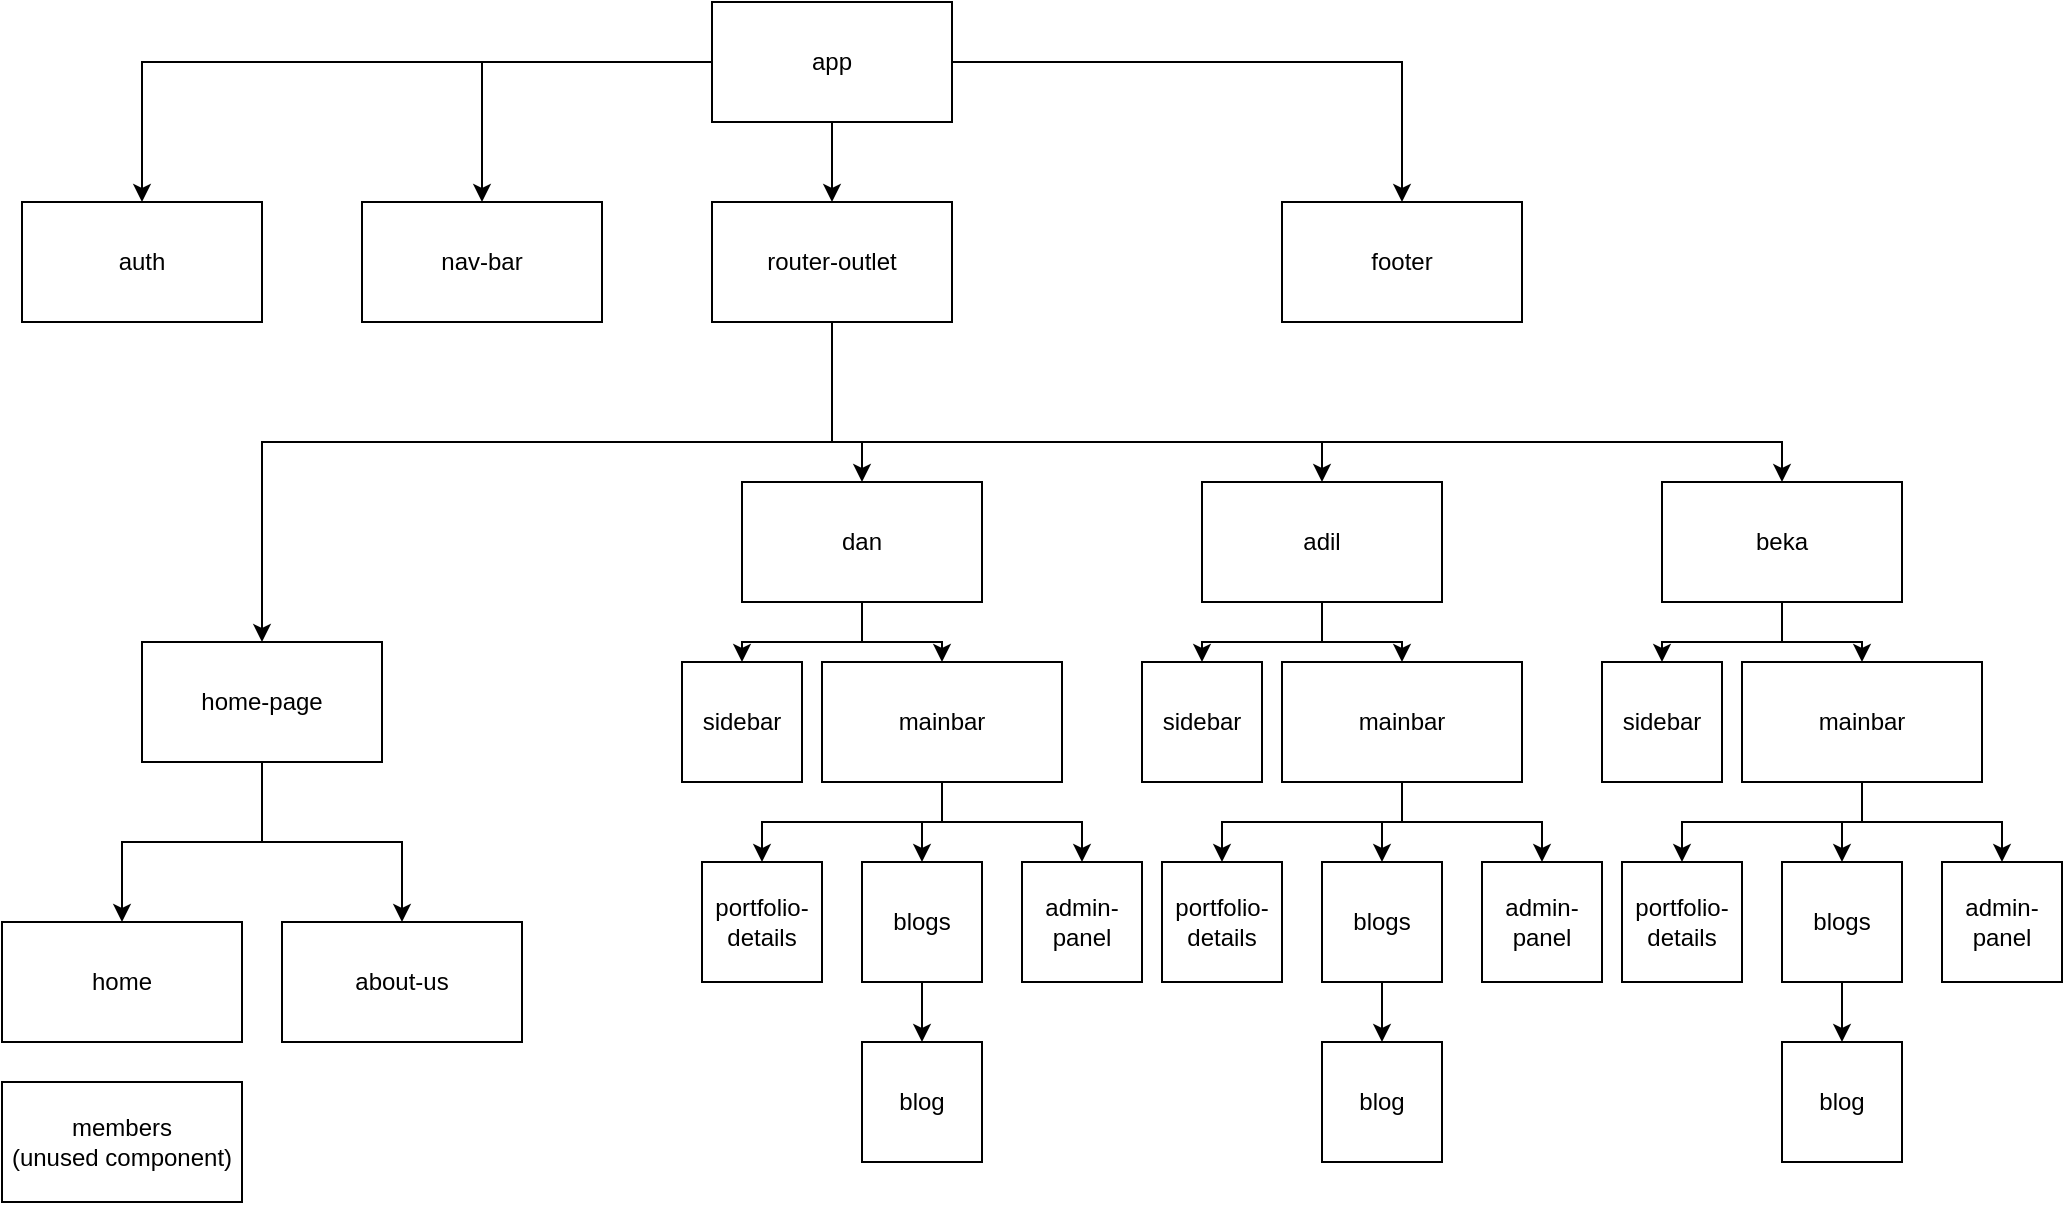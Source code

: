 <mxfile version="16.5.1" type="device"><diagram id="EfT9GqkVm6wfNqUkugvj" name="Page-1"><mxGraphModel dx="1146" dy="591" grid="1" gridSize="10" guides="1" tooltips="1" connect="1" arrows="1" fold="1" page="1" pageScale="1" pageWidth="850" pageHeight="1100" math="0" shadow="0"><root><mxCell id="0"/><mxCell id="1" parent="0"/><mxCell id="T0rYObt43s-LljKVlRNY-5" style="edgeStyle=orthogonalEdgeStyle;rounded=0;orthogonalLoop=1;jettySize=auto;html=1;entryX=0.5;entryY=0;entryDx=0;entryDy=0;" edge="1" parent="1" source="T0rYObt43s-LljKVlRNY-1" target="T0rYObt43s-LljKVlRNY-3"><mxGeometry relative="1" as="geometry"/></mxCell><mxCell id="T0rYObt43s-LljKVlRNY-6" style="edgeStyle=orthogonalEdgeStyle;rounded=0;orthogonalLoop=1;jettySize=auto;html=1;" edge="1" parent="1" source="T0rYObt43s-LljKVlRNY-1" target="T0rYObt43s-LljKVlRNY-2"><mxGeometry relative="1" as="geometry"/></mxCell><mxCell id="T0rYObt43s-LljKVlRNY-7" style="edgeStyle=orthogonalEdgeStyle;rounded=0;orthogonalLoop=1;jettySize=auto;html=1;entryX=0.5;entryY=0;entryDx=0;entryDy=0;" edge="1" parent="1" source="T0rYObt43s-LljKVlRNY-1" target="T0rYObt43s-LljKVlRNY-4"><mxGeometry relative="1" as="geometry"/></mxCell><mxCell id="T0rYObt43s-LljKVlRNY-25" style="edgeStyle=orthogonalEdgeStyle;rounded=0;orthogonalLoop=1;jettySize=auto;html=1;entryX=0.5;entryY=0;entryDx=0;entryDy=0;" edge="1" parent="1" source="T0rYObt43s-LljKVlRNY-1" target="T0rYObt43s-LljKVlRNY-24"><mxGeometry relative="1" as="geometry"/></mxCell><mxCell id="T0rYObt43s-LljKVlRNY-1" value="app" style="rounded=0;whiteSpace=wrap;html=1;" vertex="1" parent="1"><mxGeometry x="365" y="20" width="120" height="60" as="geometry"/></mxCell><mxCell id="T0rYObt43s-LljKVlRNY-2" value="nav-bar" style="rounded=0;whiteSpace=wrap;html=1;" vertex="1" parent="1"><mxGeometry x="190" y="120" width="120" height="60" as="geometry"/></mxCell><mxCell id="T0rYObt43s-LljKVlRNY-15" style="edgeStyle=orthogonalEdgeStyle;rounded=0;orthogonalLoop=1;jettySize=auto;html=1;" edge="1" parent="1" source="T0rYObt43s-LljKVlRNY-3" target="T0rYObt43s-LljKVlRNY-8"><mxGeometry relative="1" as="geometry"><Array as="points"><mxPoint x="425" y="240"/><mxPoint x="140" y="240"/></Array></mxGeometry></mxCell><mxCell id="T0rYObt43s-LljKVlRNY-56" style="edgeStyle=orthogonalEdgeStyle;rounded=0;orthogonalLoop=1;jettySize=auto;html=1;" edge="1" parent="1" source="T0rYObt43s-LljKVlRNY-3" target="T0rYObt43s-LljKVlRNY-53"><mxGeometry relative="1" as="geometry"><Array as="points"><mxPoint x="425" y="240"/><mxPoint x="440" y="240"/></Array></mxGeometry></mxCell><mxCell id="T0rYObt43s-LljKVlRNY-57" style="edgeStyle=orthogonalEdgeStyle;rounded=0;orthogonalLoop=1;jettySize=auto;html=1;entryX=0.5;entryY=0;entryDx=0;entryDy=0;" edge="1" parent="1" source="T0rYObt43s-LljKVlRNY-3" target="T0rYObt43s-LljKVlRNY-54"><mxGeometry relative="1" as="geometry"><Array as="points"><mxPoint x="425" y="240"/><mxPoint x="670" y="240"/></Array></mxGeometry></mxCell><mxCell id="T0rYObt43s-LljKVlRNY-58" style="edgeStyle=orthogonalEdgeStyle;rounded=0;orthogonalLoop=1;jettySize=auto;html=1;" edge="1" parent="1" source="T0rYObt43s-LljKVlRNY-3" target="T0rYObt43s-LljKVlRNY-55"><mxGeometry relative="1" as="geometry"><Array as="points"><mxPoint x="425" y="240"/><mxPoint x="900" y="240"/></Array></mxGeometry></mxCell><mxCell id="T0rYObt43s-LljKVlRNY-3" value="router-outlet" style="rounded=0;whiteSpace=wrap;html=1;" vertex="1" parent="1"><mxGeometry x="365" y="120" width="120" height="60" as="geometry"/></mxCell><mxCell id="T0rYObt43s-LljKVlRNY-4" value="footer" style="rounded=0;whiteSpace=wrap;html=1;" vertex="1" parent="1"><mxGeometry x="650" y="120" width="120" height="60" as="geometry"/></mxCell><mxCell id="T0rYObt43s-LljKVlRNY-21" style="edgeStyle=orthogonalEdgeStyle;rounded=0;orthogonalLoop=1;jettySize=auto;html=1;entryX=0.5;entryY=0;entryDx=0;entryDy=0;" edge="1" parent="1" source="T0rYObt43s-LljKVlRNY-8" target="T0rYObt43s-LljKVlRNY-19"><mxGeometry relative="1" as="geometry"/></mxCell><mxCell id="T0rYObt43s-LljKVlRNY-23" style="edgeStyle=orthogonalEdgeStyle;rounded=0;orthogonalLoop=1;jettySize=auto;html=1;entryX=0.5;entryY=0;entryDx=0;entryDy=0;" edge="1" parent="1" source="T0rYObt43s-LljKVlRNY-8" target="T0rYObt43s-LljKVlRNY-20"><mxGeometry relative="1" as="geometry"/></mxCell><mxCell id="T0rYObt43s-LljKVlRNY-8" value="home-page" style="rounded=0;whiteSpace=wrap;html=1;" vertex="1" parent="1"><mxGeometry x="80" y="340" width="120" height="60" as="geometry"/></mxCell><mxCell id="T0rYObt43s-LljKVlRNY-35" style="edgeStyle=orthogonalEdgeStyle;rounded=0;orthogonalLoop=1;jettySize=auto;html=1;entryX=0.5;entryY=0;entryDx=0;entryDy=0;" edge="1" parent="1" source="T0rYObt43s-LljKVlRNY-9" target="T0rYObt43s-LljKVlRNY-27"><mxGeometry relative="1" as="geometry"/></mxCell><mxCell id="T0rYObt43s-LljKVlRNY-36" style="edgeStyle=orthogonalEdgeStyle;rounded=0;orthogonalLoop=1;jettySize=auto;html=1;entryX=0.5;entryY=0;entryDx=0;entryDy=0;" edge="1" parent="1" source="T0rYObt43s-LljKVlRNY-9" target="T0rYObt43s-LljKVlRNY-26"><mxGeometry relative="1" as="geometry"/></mxCell><mxCell id="T0rYObt43s-LljKVlRNY-37" style="edgeStyle=orthogonalEdgeStyle;rounded=0;orthogonalLoop=1;jettySize=auto;html=1;entryX=0.5;entryY=0;entryDx=0;entryDy=0;" edge="1" parent="1" source="T0rYObt43s-LljKVlRNY-9" target="T0rYObt43s-LljKVlRNY-28"><mxGeometry relative="1" as="geometry"/></mxCell><mxCell id="T0rYObt43s-LljKVlRNY-9" value="mainbar" style="rounded=0;whiteSpace=wrap;html=1;" vertex="1" parent="1"><mxGeometry x="420" y="350" width="120" height="60" as="geometry"/></mxCell><mxCell id="T0rYObt43s-LljKVlRNY-38" style="edgeStyle=orthogonalEdgeStyle;rounded=0;orthogonalLoop=1;jettySize=auto;html=1;" edge="1" parent="1" source="T0rYObt43s-LljKVlRNY-10" target="T0rYObt43s-LljKVlRNY-29"><mxGeometry relative="1" as="geometry"/></mxCell><mxCell id="T0rYObt43s-LljKVlRNY-39" style="edgeStyle=orthogonalEdgeStyle;rounded=0;orthogonalLoop=1;jettySize=auto;html=1;" edge="1" parent="1" source="T0rYObt43s-LljKVlRNY-10" target="T0rYObt43s-LljKVlRNY-30"><mxGeometry relative="1" as="geometry"/></mxCell><mxCell id="T0rYObt43s-LljKVlRNY-40" style="edgeStyle=orthogonalEdgeStyle;rounded=0;orthogonalLoop=1;jettySize=auto;html=1;entryX=0.5;entryY=0;entryDx=0;entryDy=0;" edge="1" parent="1" source="T0rYObt43s-LljKVlRNY-10" target="T0rYObt43s-LljKVlRNY-31"><mxGeometry relative="1" as="geometry"/></mxCell><mxCell id="T0rYObt43s-LljKVlRNY-10" value="mainbar" style="rounded=0;whiteSpace=wrap;html=1;" vertex="1" parent="1"><mxGeometry x="650" y="350" width="120" height="60" as="geometry"/></mxCell><mxCell id="T0rYObt43s-LljKVlRNY-41" style="edgeStyle=orthogonalEdgeStyle;rounded=0;orthogonalLoop=1;jettySize=auto;html=1;" edge="1" parent="1" source="T0rYObt43s-LljKVlRNY-11" target="T0rYObt43s-LljKVlRNY-32"><mxGeometry relative="1" as="geometry"/></mxCell><mxCell id="T0rYObt43s-LljKVlRNY-42" style="edgeStyle=orthogonalEdgeStyle;rounded=0;orthogonalLoop=1;jettySize=auto;html=1;entryX=0.5;entryY=0;entryDx=0;entryDy=0;" edge="1" parent="1" source="T0rYObt43s-LljKVlRNY-11" target="T0rYObt43s-LljKVlRNY-33"><mxGeometry relative="1" as="geometry"/></mxCell><mxCell id="T0rYObt43s-LljKVlRNY-43" style="edgeStyle=orthogonalEdgeStyle;rounded=0;orthogonalLoop=1;jettySize=auto;html=1;entryX=0.5;entryY=0;entryDx=0;entryDy=0;" edge="1" parent="1" source="T0rYObt43s-LljKVlRNY-11" target="T0rYObt43s-LljKVlRNY-34"><mxGeometry relative="1" as="geometry"/></mxCell><mxCell id="T0rYObt43s-LljKVlRNY-11" value="mainbar" style="rounded=0;whiteSpace=wrap;html=1;" vertex="1" parent="1"><mxGeometry x="880" y="350" width="120" height="60" as="geometry"/></mxCell><mxCell id="T0rYObt43s-LljKVlRNY-19" value="home" style="rounded=0;whiteSpace=wrap;html=1;" vertex="1" parent="1"><mxGeometry x="10" y="480" width="120" height="60" as="geometry"/></mxCell><mxCell id="T0rYObt43s-LljKVlRNY-20" value="about-us" style="rounded=0;whiteSpace=wrap;html=1;" vertex="1" parent="1"><mxGeometry x="150" y="480" width="120" height="60" as="geometry"/></mxCell><mxCell id="T0rYObt43s-LljKVlRNY-24" value="auth" style="rounded=0;whiteSpace=wrap;html=1;" vertex="1" parent="1"><mxGeometry x="20" y="120" width="120" height="60" as="geometry"/></mxCell><mxCell id="T0rYObt43s-LljKVlRNY-26" value="portfolio-details" style="rounded=0;whiteSpace=wrap;html=1;" vertex="1" parent="1"><mxGeometry x="360" y="450" width="60" height="60" as="geometry"/></mxCell><mxCell id="T0rYObt43s-LljKVlRNY-45" style="edgeStyle=orthogonalEdgeStyle;rounded=0;orthogonalLoop=1;jettySize=auto;html=1;entryX=0.5;entryY=0;entryDx=0;entryDy=0;" edge="1" parent="1" source="T0rYObt43s-LljKVlRNY-27" target="T0rYObt43s-LljKVlRNY-44"><mxGeometry relative="1" as="geometry"/></mxCell><mxCell id="T0rYObt43s-LljKVlRNY-27" value="blogs" style="rounded=0;whiteSpace=wrap;html=1;" vertex="1" parent="1"><mxGeometry x="440" y="450" width="60" height="60" as="geometry"/></mxCell><mxCell id="T0rYObt43s-LljKVlRNY-28" value="admin-panel" style="rounded=0;whiteSpace=wrap;html=1;" vertex="1" parent="1"><mxGeometry x="520" y="450" width="60" height="60" as="geometry"/></mxCell><mxCell id="T0rYObt43s-LljKVlRNY-29" value="&lt;span&gt;portfolio-details&lt;/span&gt;" style="rounded=0;whiteSpace=wrap;html=1;" vertex="1" parent="1"><mxGeometry x="590" y="450" width="60" height="60" as="geometry"/></mxCell><mxCell id="T0rYObt43s-LljKVlRNY-47" style="edgeStyle=orthogonalEdgeStyle;rounded=0;orthogonalLoop=1;jettySize=auto;html=1;entryX=0.5;entryY=0;entryDx=0;entryDy=0;" edge="1" parent="1" source="T0rYObt43s-LljKVlRNY-30" target="T0rYObt43s-LljKVlRNY-46"><mxGeometry relative="1" as="geometry"/></mxCell><mxCell id="T0rYObt43s-LljKVlRNY-30" value="blogs" style="rounded=0;whiteSpace=wrap;html=1;" vertex="1" parent="1"><mxGeometry x="670" y="450" width="60" height="60" as="geometry"/></mxCell><mxCell id="T0rYObt43s-LljKVlRNY-31" value="admin-panel" style="rounded=0;whiteSpace=wrap;html=1;" vertex="1" parent="1"><mxGeometry x="750" y="450" width="60" height="60" as="geometry"/></mxCell><mxCell id="T0rYObt43s-LljKVlRNY-32" value="&lt;span&gt;portfolio-details&lt;/span&gt;" style="rounded=0;whiteSpace=wrap;html=1;" vertex="1" parent="1"><mxGeometry x="820" y="450" width="60" height="60" as="geometry"/></mxCell><mxCell id="T0rYObt43s-LljKVlRNY-49" style="edgeStyle=orthogonalEdgeStyle;rounded=0;orthogonalLoop=1;jettySize=auto;html=1;entryX=0.5;entryY=0;entryDx=0;entryDy=0;" edge="1" parent="1" source="T0rYObt43s-LljKVlRNY-33" target="T0rYObt43s-LljKVlRNY-48"><mxGeometry relative="1" as="geometry"/></mxCell><mxCell id="T0rYObt43s-LljKVlRNY-33" value="blogs" style="rounded=0;whiteSpace=wrap;html=1;" vertex="1" parent="1"><mxGeometry x="900" y="450" width="60" height="60" as="geometry"/></mxCell><mxCell id="T0rYObt43s-LljKVlRNY-34" value="admin-panel" style="rounded=0;whiteSpace=wrap;html=1;" vertex="1" parent="1"><mxGeometry x="980" y="450" width="60" height="60" as="geometry"/></mxCell><mxCell id="T0rYObt43s-LljKVlRNY-44" value="blog" style="rounded=0;whiteSpace=wrap;html=1;" vertex="1" parent="1"><mxGeometry x="440" y="540" width="60" height="60" as="geometry"/></mxCell><mxCell id="T0rYObt43s-LljKVlRNY-46" value="blog" style="rounded=0;whiteSpace=wrap;html=1;" vertex="1" parent="1"><mxGeometry x="670" y="540" width="60" height="60" as="geometry"/></mxCell><mxCell id="T0rYObt43s-LljKVlRNY-48" value="blog" style="rounded=0;whiteSpace=wrap;html=1;" vertex="1" parent="1"><mxGeometry x="900" y="540" width="60" height="60" as="geometry"/></mxCell><mxCell id="T0rYObt43s-LljKVlRNY-50" value="sidebar" style="rounded=0;whiteSpace=wrap;html=1;" vertex="1" parent="1"><mxGeometry x="350" y="350" width="60" height="60" as="geometry"/></mxCell><mxCell id="T0rYObt43s-LljKVlRNY-51" value="sidebar" style="rounded=0;whiteSpace=wrap;html=1;" vertex="1" parent="1"><mxGeometry x="580" y="350" width="60" height="60" as="geometry"/></mxCell><mxCell id="T0rYObt43s-LljKVlRNY-52" value="sidebar" style="rounded=0;whiteSpace=wrap;html=1;" vertex="1" parent="1"><mxGeometry x="810" y="350" width="60" height="60" as="geometry"/></mxCell><mxCell id="T0rYObt43s-LljKVlRNY-64" style="edgeStyle=orthogonalEdgeStyle;rounded=0;orthogonalLoop=1;jettySize=auto;html=1;entryX=0.5;entryY=0;entryDx=0;entryDy=0;" edge="1" parent="1" source="T0rYObt43s-LljKVlRNY-53" target="T0rYObt43s-LljKVlRNY-50"><mxGeometry relative="1" as="geometry"/></mxCell><mxCell id="T0rYObt43s-LljKVlRNY-65" style="edgeStyle=orthogonalEdgeStyle;rounded=0;orthogonalLoop=1;jettySize=auto;html=1;entryX=0.5;entryY=0;entryDx=0;entryDy=0;" edge="1" parent="1" source="T0rYObt43s-LljKVlRNY-53" target="T0rYObt43s-LljKVlRNY-9"><mxGeometry relative="1" as="geometry"/></mxCell><mxCell id="T0rYObt43s-LljKVlRNY-53" value="dan" style="rounded=0;whiteSpace=wrap;html=1;" vertex="1" parent="1"><mxGeometry x="380" y="260" width="120" height="60" as="geometry"/></mxCell><mxCell id="T0rYObt43s-LljKVlRNY-66" style="edgeStyle=orthogonalEdgeStyle;rounded=0;orthogonalLoop=1;jettySize=auto;html=1;entryX=0.5;entryY=0;entryDx=0;entryDy=0;" edge="1" parent="1" source="T0rYObt43s-LljKVlRNY-54" target="T0rYObt43s-LljKVlRNY-51"><mxGeometry relative="1" as="geometry"/></mxCell><mxCell id="T0rYObt43s-LljKVlRNY-67" style="edgeStyle=orthogonalEdgeStyle;rounded=0;orthogonalLoop=1;jettySize=auto;html=1;entryX=0.5;entryY=0;entryDx=0;entryDy=0;" edge="1" parent="1" source="T0rYObt43s-LljKVlRNY-54" target="T0rYObt43s-LljKVlRNY-10"><mxGeometry relative="1" as="geometry"/></mxCell><mxCell id="T0rYObt43s-LljKVlRNY-54" value="adil" style="rounded=0;whiteSpace=wrap;html=1;" vertex="1" parent="1"><mxGeometry x="610" y="260" width="120" height="60" as="geometry"/></mxCell><mxCell id="T0rYObt43s-LljKVlRNY-68" style="edgeStyle=orthogonalEdgeStyle;rounded=0;orthogonalLoop=1;jettySize=auto;html=1;" edge="1" parent="1" source="T0rYObt43s-LljKVlRNY-55" target="T0rYObt43s-LljKVlRNY-52"><mxGeometry relative="1" as="geometry"/></mxCell><mxCell id="T0rYObt43s-LljKVlRNY-69" style="edgeStyle=orthogonalEdgeStyle;rounded=0;orthogonalLoop=1;jettySize=auto;html=1;entryX=0.5;entryY=0;entryDx=0;entryDy=0;" edge="1" parent="1" source="T0rYObt43s-LljKVlRNY-55" target="T0rYObt43s-LljKVlRNY-11"><mxGeometry relative="1" as="geometry"/></mxCell><mxCell id="T0rYObt43s-LljKVlRNY-55" value="beka" style="rounded=0;whiteSpace=wrap;html=1;" vertex="1" parent="1"><mxGeometry x="840" y="260" width="120" height="60" as="geometry"/></mxCell><mxCell id="T0rYObt43s-LljKVlRNY-60" value="members&lt;br&gt;(unused component)" style="rounded=0;whiteSpace=wrap;html=1;" vertex="1" parent="1"><mxGeometry x="10" y="560" width="120" height="60" as="geometry"/></mxCell></root></mxGraphModel></diagram></mxfile>